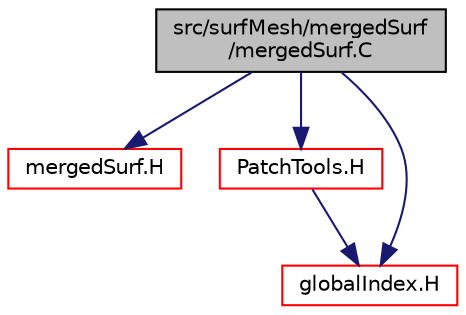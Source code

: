 digraph "src/surfMesh/mergedSurf/mergedSurf.C"
{
  bgcolor="transparent";
  edge [fontname="Helvetica",fontsize="10",labelfontname="Helvetica",labelfontsize="10"];
  node [fontname="Helvetica",fontsize="10",shape=record];
  Node1 [label="src/surfMesh/mergedSurf\l/mergedSurf.C",height=0.2,width=0.4,color="black", fillcolor="grey75", style="filled" fontcolor="black"];
  Node1 -> Node2 [color="midnightblue",fontsize="10",style="solid",fontname="Helvetica"];
  Node2 [label="mergedSurf.H",height=0.2,width=0.4,color="red",URL="$mergedSurf_8H.html"];
  Node1 -> Node3 [color="midnightblue",fontsize="10",style="solid",fontname="Helvetica"];
  Node3 [label="PatchTools.H",height=0.2,width=0.4,color="red",URL="$PatchTools_8H.html"];
  Node3 -> Node4 [color="midnightblue",fontsize="10",style="solid",fontname="Helvetica"];
  Node4 [label="globalIndex.H",height=0.2,width=0.4,color="red",URL="$globalIndex_8H.html"];
  Node1 -> Node4 [color="midnightblue",fontsize="10",style="solid",fontname="Helvetica"];
}
